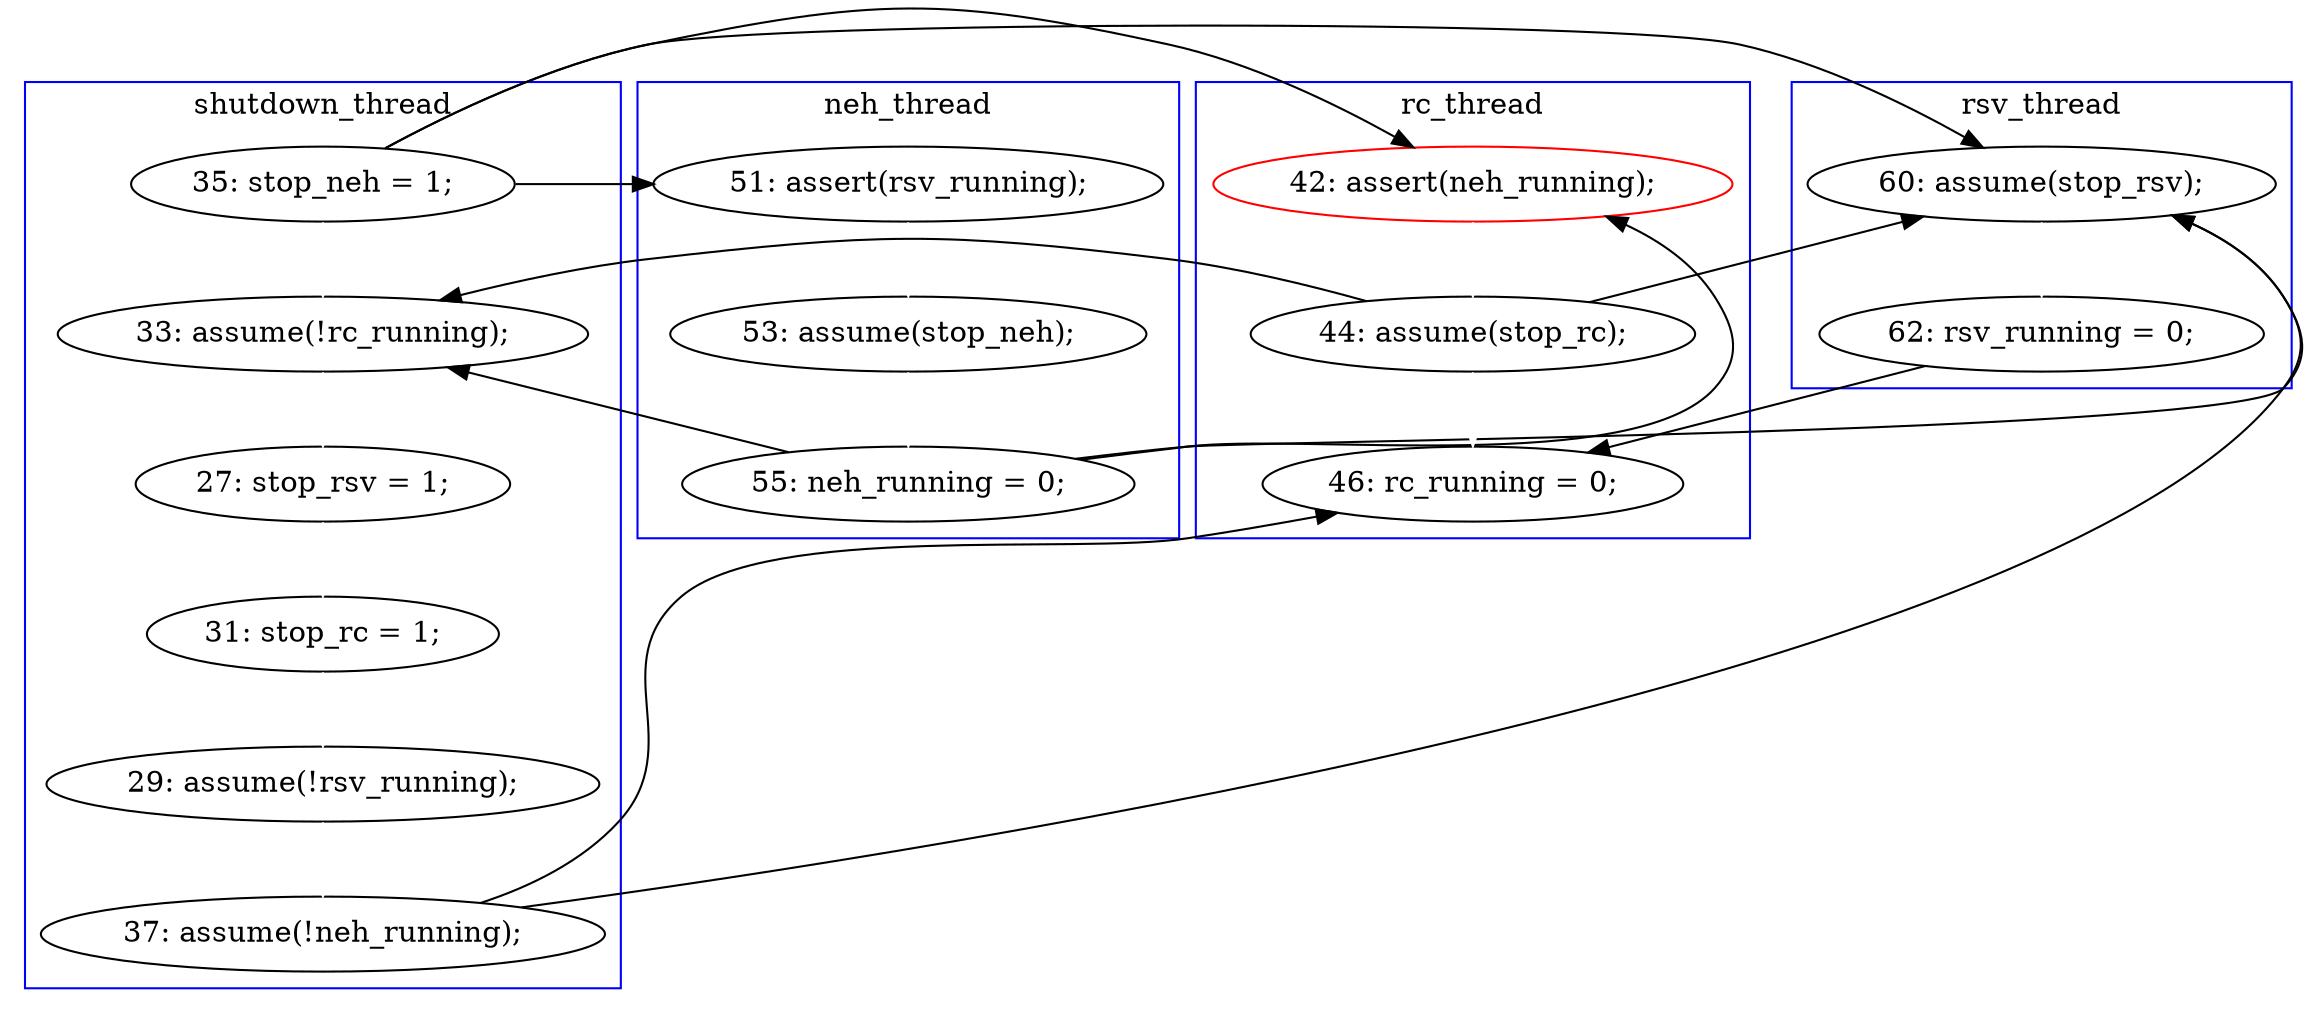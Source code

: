 digraph Counterexample {
	13 -> 19 [color = black, style = solid, constraint = false]
	13 -> 15 [color = black, style = solid, constraint = false]
	23 -> 26 [color = white, style = solid]
	27 -> 29 [color = white, style = solid]
	17 -> 18 [color = white, style = solid]
	19 -> 20 [color = white, style = solid]
	22 -> 23 [color = white, style = solid]
	33 -> 36 [color = black, style = solid, constraint = false]
	20 -> 31 [color = black, style = solid, constraint = false]
	29 -> 31 [color = black, style = solid, constraint = false]
	18 -> 22 [color = black, style = solid, constraint = false]
	20 -> 22 [color = black, style = solid, constraint = false]
	15 -> 17 [color = white, style = solid]
	31 -> 33 [color = white, style = solid]
	29 -> 36 [color = black, style = solid, constraint = false]
	18 -> 19 [color = black, style = solid, constraint = false]
	26 -> 27 [color = white, style = solid]
	20 -> 36 [color = white, style = solid]
	13 -> 22 [color = white, style = solid]
	13 -> 31 [color = black, style = solid, constraint = false]
	18 -> 31 [color = black, style = solid, constraint = false]
	subgraph cluster2 {
		label = rc_thread
		color = blue
		36  [label = "46: rc_running = 0;"]
		20  [label = "44: assume(stop_rc);"]
		19  [label = "42: assert(neh_running);", color = red]
	}
	subgraph cluster4 {
		label = rsv_thread
		color = blue
		31  [label = "60: assume(stop_rsv);"]
		33  [label = "62: rsv_running = 0;"]
	}
	subgraph cluster1 {
		label = shutdown_thread
		color = blue
		26  [label = "31: stop_rc = 1;"]
		13  [label = "35: stop_neh = 1;"]
		22  [label = "33: assume(!rc_running);"]
		29  [label = "37: assume(!neh_running);"]
		27  [label = "29: assume(!rsv_running);"]
		23  [label = "27: stop_rsv = 1;"]
	}
	subgraph cluster3 {
		label = neh_thread
		color = blue
		15  [label = "51: assert(rsv_running);"]
		18  [label = "55: neh_running = 0;"]
		17  [label = "53: assume(stop_neh);"]
	}
}